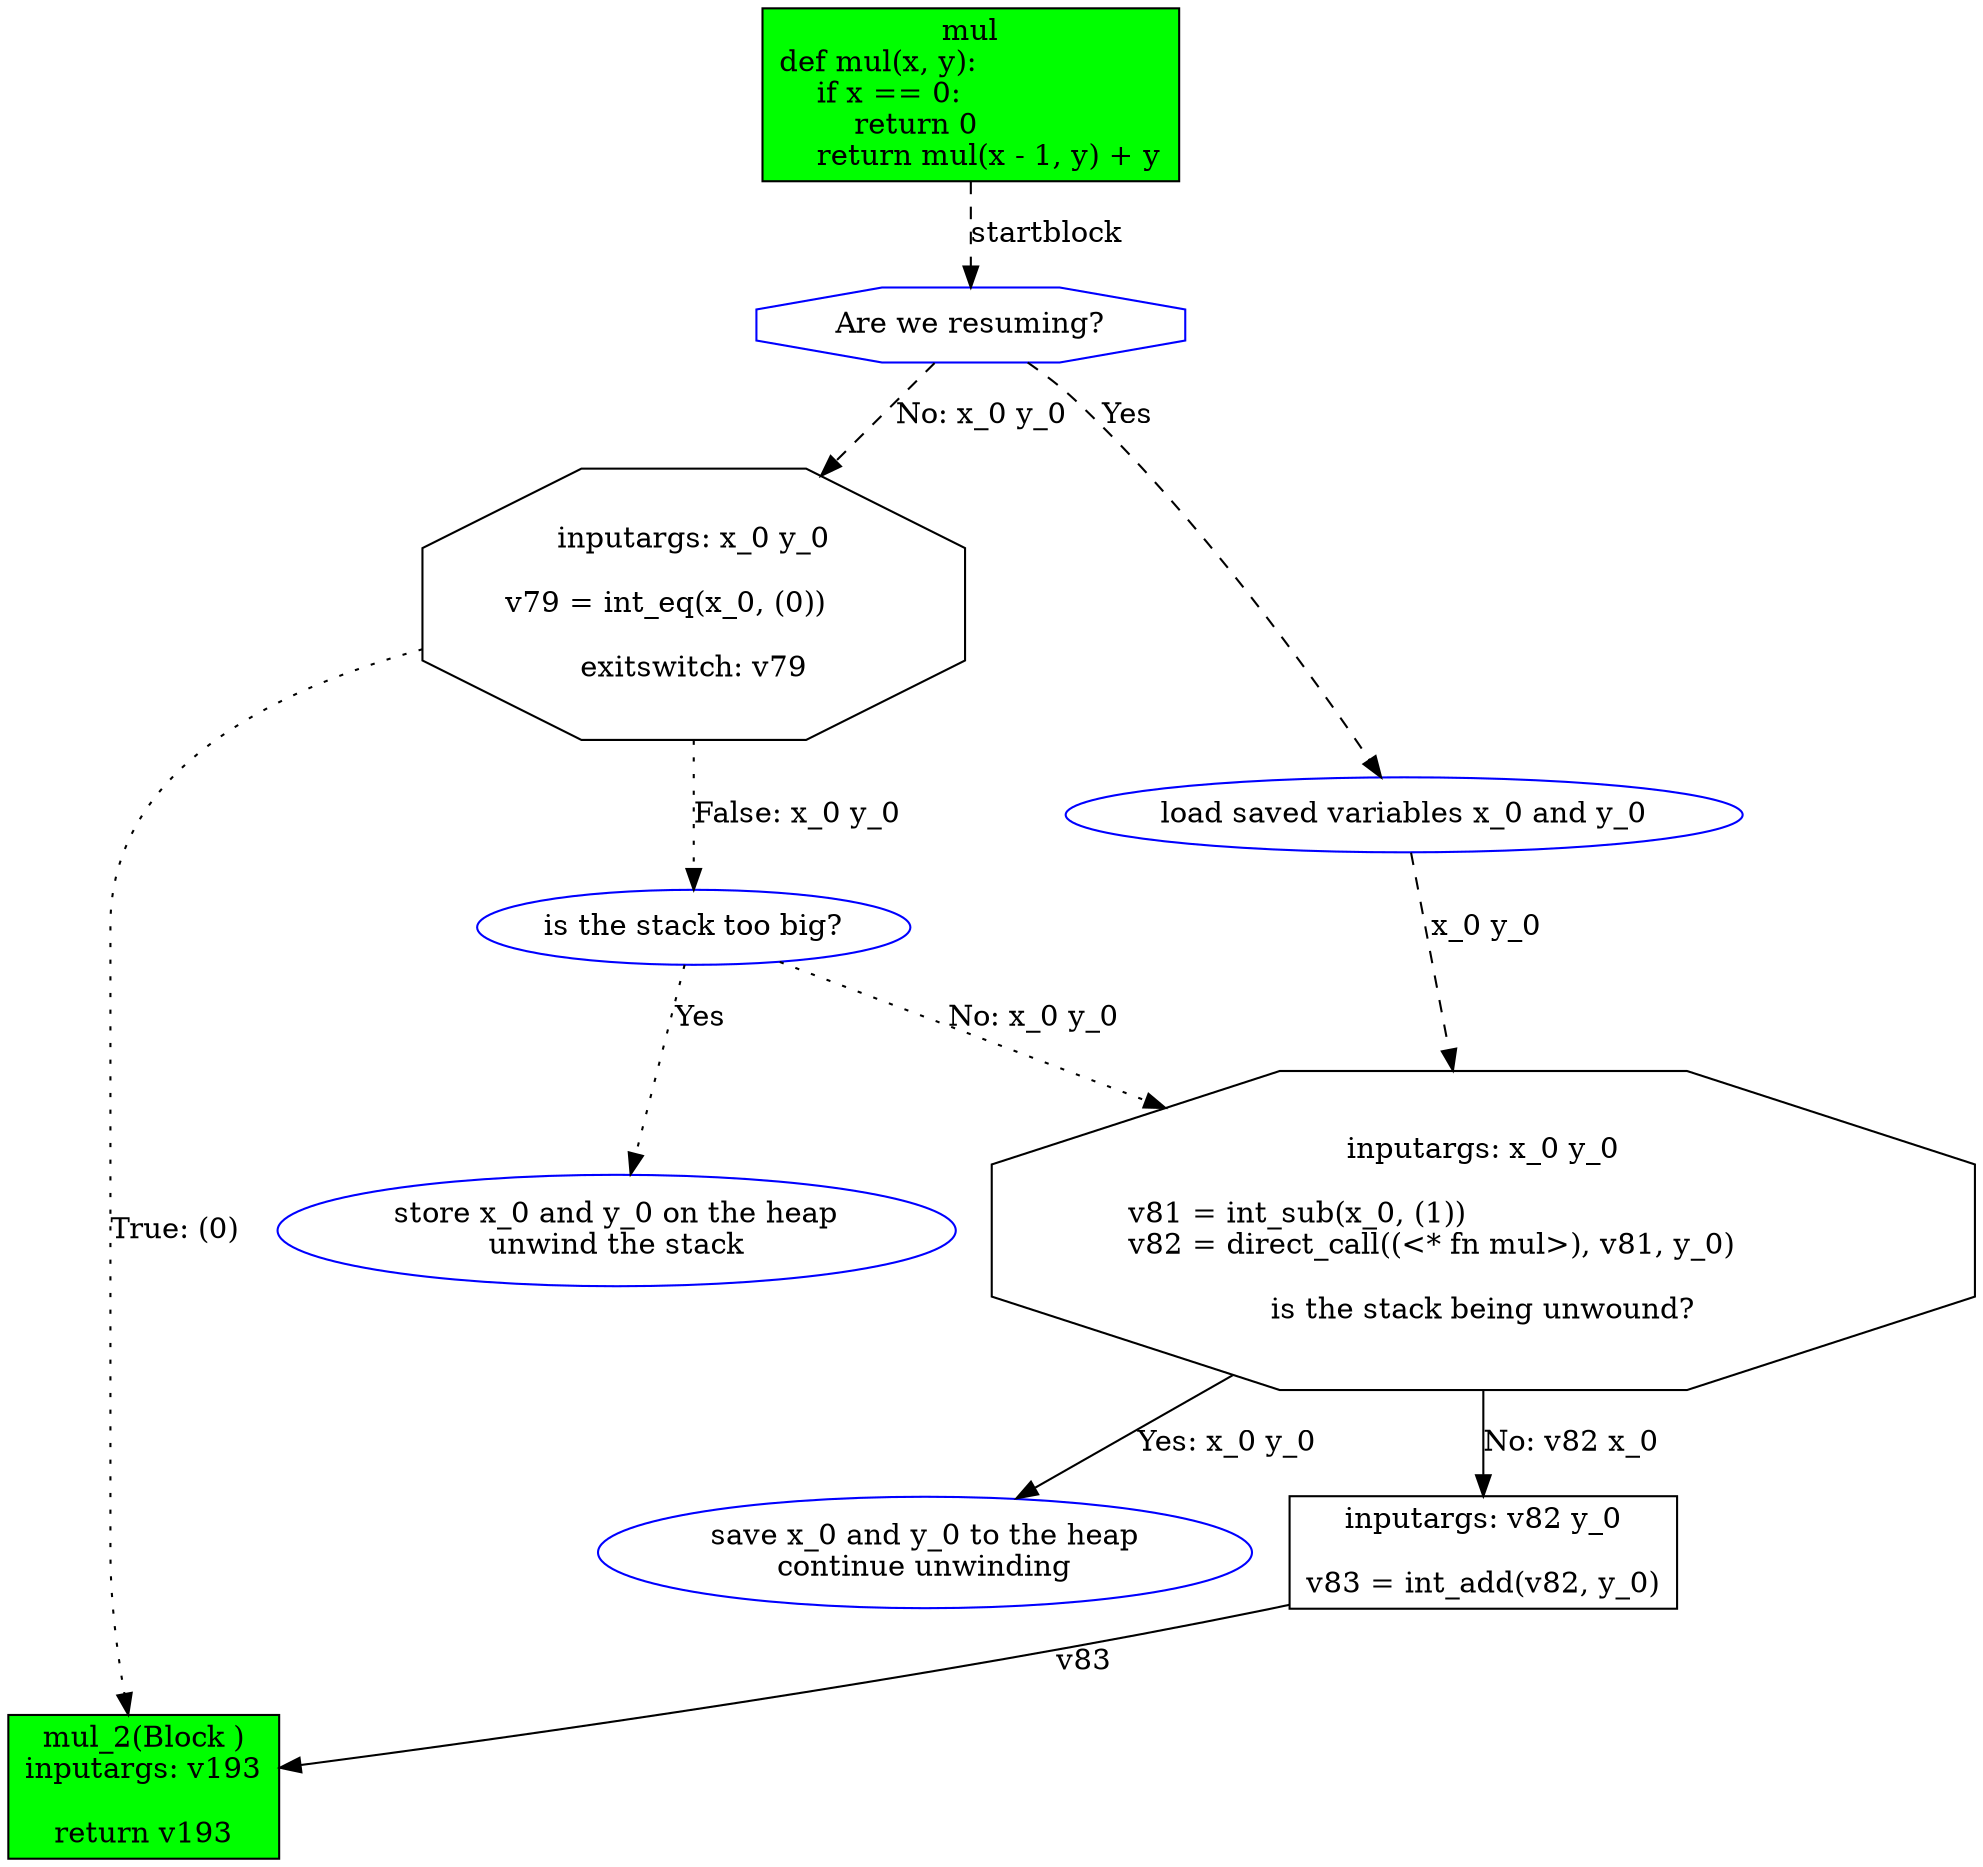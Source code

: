 digraph mul_graph {
    node [shape="octagon", color="black", fillcolor="white", style="filled"];
    subgraph mul {
        mul [shape="box", label="mul\ndef mul(x, y):\l    if x == 0:\l        return 0\l    return mul(x - 1, y) + y\l", fillcolor="green"];
        mul_r [label="Are we resuming?", color="blue"];
        mul_0 [label="inputargs: x_0 y_0\n\nv79 = int_eq(x_0, (0))\l\lexitswitch: v79"];
        mul_1 [shape="ellipse", label="is the stack too big?", color="blue"]
        mul_2 [shape="box", label="mul_2(Block )\ninputargs: v193\n\nreturn v193", fillcolor="green"];
        mul_3 [label="inputargs: x_0 y_0\n\nv81 = int_sub(x_0, (1))\lv82 = direct_call((<* fn mul>), v81, y_0)\l\lis the stack being unwound?"];
        mul_4 [shape="ellipse", label="store x_0 and y_0 on the heap\nunwind the stack", color="blue"];
        mul_5 [shape="box", label="inputargs: v82 y_0\n\nv83 = int_add(v82, y_0)\l"];
        mul_r3 [shape="ellipse", label="load saved variables x_0 and y_0", color="blue"];
        mul_s3 [shape="ellipse", label="save x_0 and y_0 to the heap\lcontinue unwinding", color="blue"];
        mul -> mul_r [label="startblock", style="dashed"];
        mul_r -> mul_0 [label="No: x_0 y_0", style="dashed"];
        mul_r -> mul_r3 [label="Yes" style="dashed"];
        mul_r3 -> mul_3 [label="x_0 y_0", style="dashed"];
        mul_0 -> mul_1 [label="False: x_0 y_0", style="dotted"];
        mul_0 -> mul_2 [label="True: (0)", style="dotted"];
        mul_1 -> mul_3 [label="No: x_0 y_0", style="dotted"];
        mul_1 -> mul_4 [label="Yes", style="dotted"];
        mul_3 -> mul_5 [label="No: v82 x_0", style="solid"];
        mul_3 -> mul_s3 [label="Yes: x_0 y_0"];
        mul_5 -> mul_2 [label="v83"];
    }
}
